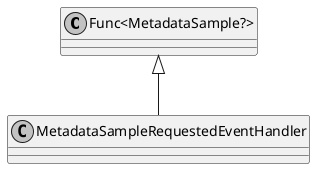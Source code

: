 @startuml
skinparam monochrome true
skinparam classAttributeIconSize 0

"Func<MetadataSample?>" <|-- MetadataSampleRequestedEventHandler

@enduml
